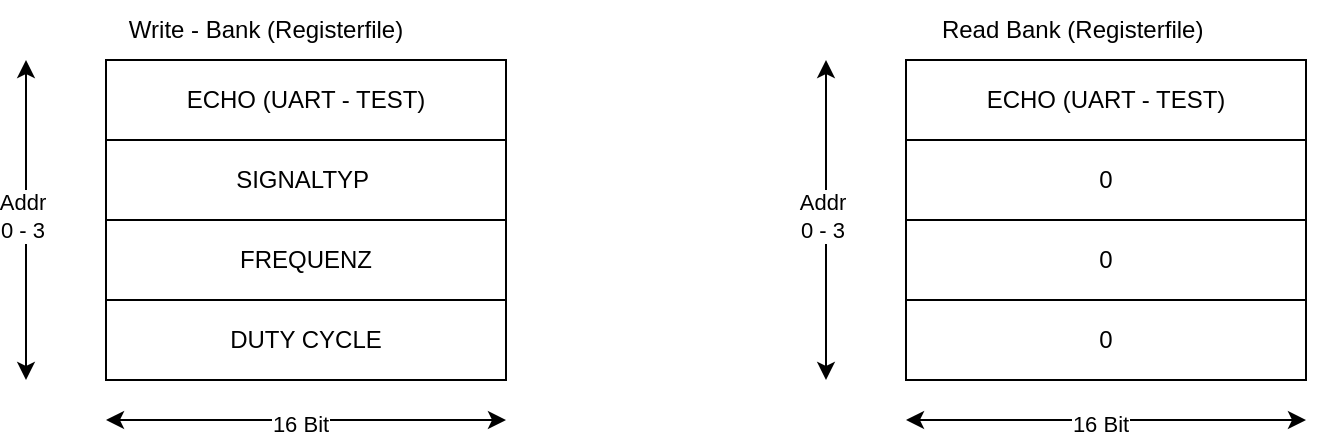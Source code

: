 <mxfile>
    <diagram name="Page-1" id="0X1LNtYORCH-xmy5lvc5">
        <mxGraphModel dx="1681" dy="682" grid="1" gridSize="10" guides="1" tooltips="1" connect="1" arrows="1" fold="1" page="1" pageScale="1" pageWidth="1654" pageHeight="1169" math="0" shadow="0">
            <root>
                <mxCell id="0"/>
                <mxCell id="1" parent="0"/>
                <mxCell id="ktHzhZtXxw7lbarvhIDh-1" value="ECHO (UART - TEST)" style="rounded=0;whiteSpace=wrap;html=1;" parent="1" vertex="1">
                    <mxGeometry x="120" y="140" width="200" height="40" as="geometry"/>
                </mxCell>
                <mxCell id="ktHzhZtXxw7lbarvhIDh-2" value="SIGNALTYP&amp;nbsp;" style="rounded=0;whiteSpace=wrap;html=1;" parent="1" vertex="1">
                    <mxGeometry x="120" y="180" width="200" height="40" as="geometry"/>
                </mxCell>
                <mxCell id="ktHzhZtXxw7lbarvhIDh-8" value="Write - Bank (Registerfile)" style="text;html=1;align=center;verticalAlign=middle;whiteSpace=wrap;rounded=0;" parent="1" vertex="1">
                    <mxGeometry x="120" y="110" width="160" height="30" as="geometry"/>
                </mxCell>
                <mxCell id="ktHzhZtXxw7lbarvhIDh-9" value="" style="endArrow=classic;startArrow=classic;html=1;rounded=0;" parent="1" edge="1">
                    <mxGeometry width="50" height="50" relative="1" as="geometry">
                        <mxPoint x="120" y="320" as="sourcePoint"/>
                        <mxPoint x="320" y="320" as="targetPoint"/>
                    </mxGeometry>
                </mxCell>
                <mxCell id="ktHzhZtXxw7lbarvhIDh-10" value="16 Bit" style="edgeLabel;html=1;align=center;verticalAlign=middle;resizable=0;points=[];" parent="ktHzhZtXxw7lbarvhIDh-9" vertex="1" connectable="0">
                    <mxGeometry x="-0.03" y="-2" relative="1" as="geometry">
                        <mxPoint as="offset"/>
                    </mxGeometry>
                </mxCell>
                <mxCell id="ktHzhZtXxw7lbarvhIDh-11" value="" style="endArrow=classic;startArrow=classic;html=1;rounded=0;" parent="1" edge="1">
                    <mxGeometry width="50" height="50" relative="1" as="geometry">
                        <mxPoint x="80" y="140" as="sourcePoint"/>
                        <mxPoint x="80" y="300" as="targetPoint"/>
                    </mxGeometry>
                </mxCell>
                <mxCell id="ktHzhZtXxw7lbarvhIDh-12" value="Addr&lt;br&gt;0 - 3" style="edgeLabel;html=1;align=center;verticalAlign=middle;resizable=0;points=[];" parent="ktHzhZtXxw7lbarvhIDh-11" vertex="1" connectable="0">
                    <mxGeometry x="-0.03" y="-2" relative="1" as="geometry">
                        <mxPoint as="offset"/>
                    </mxGeometry>
                </mxCell>
                <mxCell id="ktHzhZtXxw7lbarvhIDh-31" value="ECHO (UART - TEST)" style="rounded=0;whiteSpace=wrap;html=1;" parent="1" vertex="1">
                    <mxGeometry x="520" y="140" width="200" height="40" as="geometry"/>
                </mxCell>
                <mxCell id="ktHzhZtXxw7lbarvhIDh-32" value="0" style="rounded=0;whiteSpace=wrap;html=1;" parent="1" vertex="1">
                    <mxGeometry x="520" y="180" width="200" height="40" as="geometry"/>
                </mxCell>
                <mxCell id="ktHzhZtXxw7lbarvhIDh-38" value="0" style="rounded=0;whiteSpace=wrap;html=1;" parent="1" vertex="1">
                    <mxGeometry x="520" y="260" width="200" height="40" as="geometry"/>
                </mxCell>
                <mxCell id="ktHzhZtXxw7lbarvhIDh-39" value="" style="endArrow=classic;startArrow=classic;html=1;rounded=0;" parent="1" edge="1">
                    <mxGeometry width="50" height="50" relative="1" as="geometry">
                        <mxPoint x="520" y="320" as="sourcePoint"/>
                        <mxPoint x="720" y="320" as="targetPoint"/>
                    </mxGeometry>
                </mxCell>
                <mxCell id="ktHzhZtXxw7lbarvhIDh-40" value="16 Bit" style="edgeLabel;html=1;align=center;verticalAlign=middle;resizable=0;points=[];" parent="ktHzhZtXxw7lbarvhIDh-39" vertex="1" connectable="0">
                    <mxGeometry x="-0.03" y="-2" relative="1" as="geometry">
                        <mxPoint as="offset"/>
                    </mxGeometry>
                </mxCell>
                <mxCell id="ktHzhZtXxw7lbarvhIDh-43" value="Read Bank (Registerfile)&amp;nbsp;" style="text;html=1;align=center;verticalAlign=middle;whiteSpace=wrap;rounded=0;" parent="1" vertex="1">
                    <mxGeometry x="520" y="110" width="170" height="30" as="geometry"/>
                </mxCell>
                <mxCell id="2" value="FREQUENZ" style="rounded=0;whiteSpace=wrap;html=1;" vertex="1" parent="1">
                    <mxGeometry x="120" y="220" width="200" height="40" as="geometry"/>
                </mxCell>
                <mxCell id="3" value="DUTY CYCLE" style="rounded=0;whiteSpace=wrap;html=1;" vertex="1" parent="1">
                    <mxGeometry x="120" y="260" width="200" height="40" as="geometry"/>
                </mxCell>
                <mxCell id="4" value="0" style="rounded=0;whiteSpace=wrap;html=1;" vertex="1" parent="1">
                    <mxGeometry x="520" y="220" width="200" height="40" as="geometry"/>
                </mxCell>
                <mxCell id="5" value="" style="endArrow=classic;startArrow=classic;html=1;rounded=0;" edge="1" parent="1">
                    <mxGeometry width="50" height="50" relative="1" as="geometry">
                        <mxPoint x="480" y="140" as="sourcePoint"/>
                        <mxPoint x="480" y="300" as="targetPoint"/>
                    </mxGeometry>
                </mxCell>
                <mxCell id="6" value="Addr&lt;br&gt;0 - 3" style="edgeLabel;html=1;align=center;verticalAlign=middle;resizable=0;points=[];" vertex="1" connectable="0" parent="5">
                    <mxGeometry x="-0.03" y="-2" relative="1" as="geometry">
                        <mxPoint as="offset"/>
                    </mxGeometry>
                </mxCell>
            </root>
        </mxGraphModel>
    </diagram>
</mxfile>